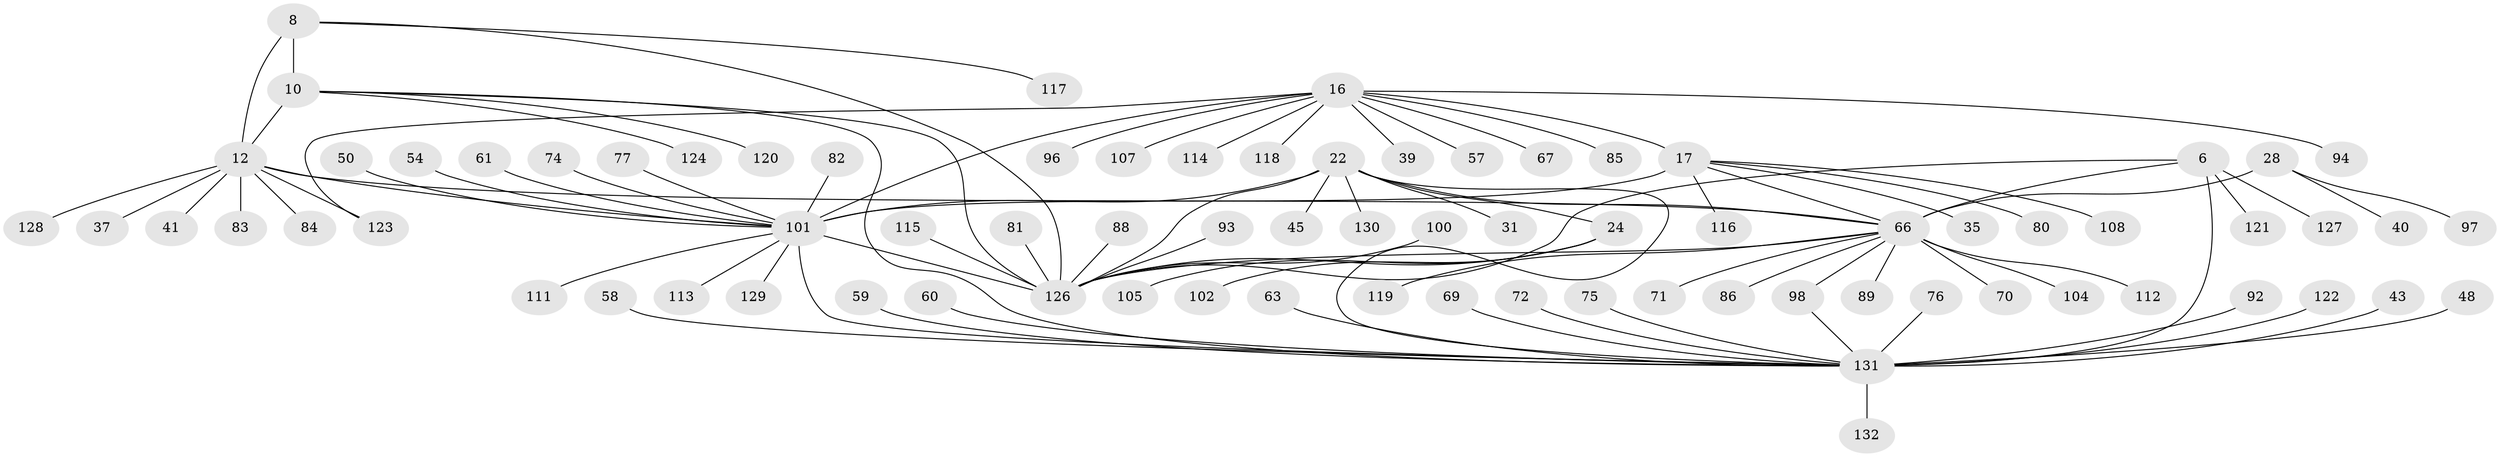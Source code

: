 // original degree distribution, {10: 0.045454545454545456, 9: 0.045454545454545456, 7: 0.03787878787878788, 6: 0.030303030303030304, 8: 0.022727272727272728, 12: 0.015151515151515152, 14: 0.007575757575757576, 11: 0.015151515151515152, 5: 0.007575757575757576, 1: 0.5909090909090909, 3: 0.06060606060606061, 2: 0.12121212121212122}
// Generated by graph-tools (version 1.1) at 2025/58/03/04/25 21:58:49]
// undirected, 79 vertices, 93 edges
graph export_dot {
graph [start="1"]
  node [color=gray90,style=filled];
  6 [super="+4"];
  8 [super="+7"];
  10 [super="+9"];
  12 [super="+11"];
  16 [super="+13"];
  17 [super="+14"];
  22 [super="+21"];
  24 [super="+19"];
  28 [super="+26"];
  31;
  35;
  37;
  39;
  40;
  41;
  43;
  45;
  48;
  50;
  54;
  57;
  58;
  59;
  60;
  61;
  63;
  66 [super="+65"];
  67;
  69;
  70;
  71;
  72 [super="+33+51"];
  74;
  75;
  76;
  77;
  80;
  81;
  82;
  83;
  84;
  85;
  86;
  88;
  89;
  92;
  93;
  94;
  96;
  97;
  98;
  100;
  101 [super="+99+90"];
  102;
  104 [super="+47"];
  105 [super="+95"];
  107;
  108 [super="+91"];
  111;
  112 [super="+32+110"];
  113;
  114 [super="+52"];
  115 [super="+106"];
  116 [super="+103"];
  117;
  118 [super="+68"];
  119;
  120;
  121;
  122;
  123;
  124;
  126 [super="+62+34+23+38+49+53+73"];
  127;
  128 [super="+109"];
  129;
  130;
  131 [super="+5+3+125"];
  132;
  6 -- 121;
  6 -- 127;
  6 -- 126;
  6 -- 131 [weight=8];
  6 -- 66;
  8 -- 10 [weight=4];
  8 -- 12 [weight=4];
  8 -- 117;
  8 -- 126;
  10 -- 12 [weight=4];
  10 -- 124;
  10 -- 131 [weight=2];
  10 -- 120;
  10 -- 126;
  12 -- 37;
  12 -- 123;
  12 -- 83;
  12 -- 84;
  12 -- 41;
  12 -- 128;
  12 -- 101 [weight=2];
  12 -- 66;
  16 -- 17 [weight=4];
  16 -- 94;
  16 -- 96;
  16 -- 123;
  16 -- 67;
  16 -- 39;
  16 -- 107;
  16 -- 85;
  16 -- 57;
  16 -- 114;
  16 -- 118;
  16 -- 101 [weight=4];
  17 -- 35;
  17 -- 80;
  17 -- 108;
  17 -- 116;
  17 -- 101 [weight=4];
  17 -- 66;
  22 -- 24 [weight=4];
  22 -- 31;
  22 -- 130;
  22 -- 45;
  22 -- 101 [weight=3];
  22 -- 131;
  22 -- 126 [weight=4];
  22 -- 66;
  24 -- 102;
  24 -- 105;
  24 -- 126 [weight=4];
  28 -- 97;
  28 -- 40;
  28 -- 66 [weight=8];
  43 -- 131;
  48 -- 131;
  50 -- 101;
  54 -- 101;
  58 -- 131;
  59 -- 131;
  60 -- 131;
  61 -- 101;
  63 -- 131;
  66 -- 98;
  66 -- 70;
  66 -- 71;
  66 -- 104;
  66 -- 112;
  66 -- 119;
  66 -- 86;
  66 -- 89;
  66 -- 126;
  69 -- 131;
  72 -- 131;
  74 -- 101;
  75 -- 131;
  76 -- 131;
  77 -- 101;
  81 -- 126;
  82 -- 101;
  88 -- 126;
  92 -- 131;
  93 -- 126;
  98 -- 131;
  100 -- 126;
  101 -- 129;
  101 -- 111;
  101 -- 113;
  101 -- 126;
  101 -- 131 [weight=2];
  115 -- 126;
  122 -- 131;
  131 -- 132;
}

